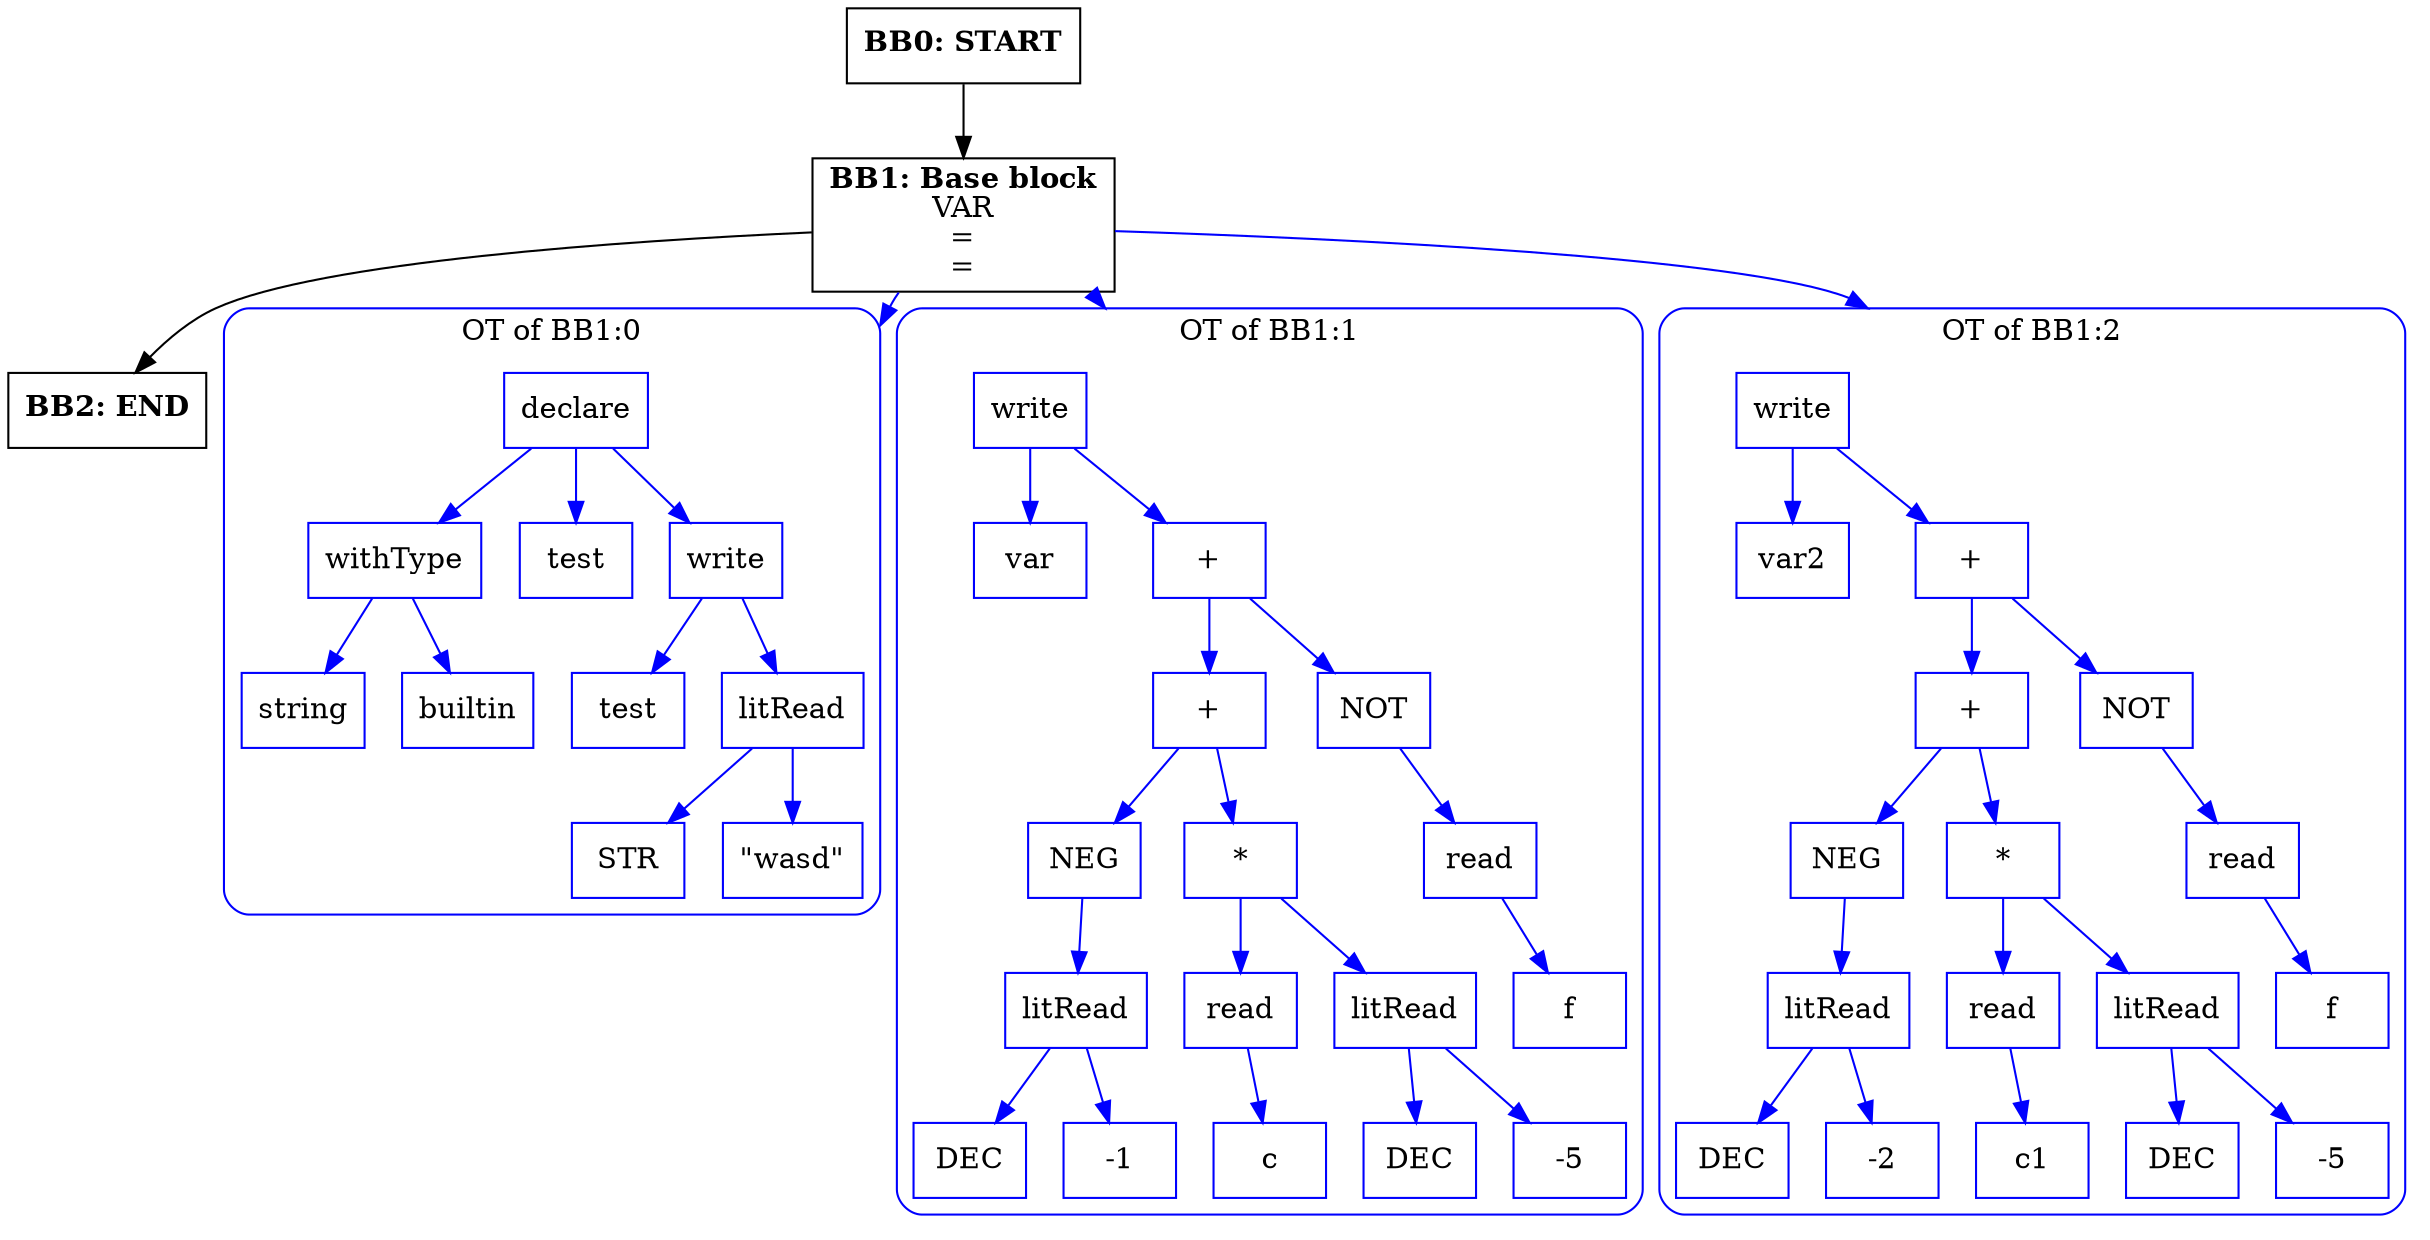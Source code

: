 digraph CFG {
    compound=true;
    graph [splines=true];
    node [shape=rectangle];

    BB2 [label=<<B>BB2: END</B><BR ALIGN="CENTER"/>>];
    BB1 [label=<<B>BB1: Base block</B><BR ALIGN="CENTER"/>VAR<BR ALIGN="CENTER"/>=<BR ALIGN="CENTER"/>=<BR ALIGN="CENTER"/>>];
    subgraph cluster_instruction0 {
        label = "OT of BB1:0";
        style=rounded;
        color=blue;
        entry0 [shape=point, style=invis];
        node0 [label="declare", color=blue];
        node1 [label="withType", color=blue];
        node2 [label="string", color=blue];
        node1 -> node2[color=blue];
        node3 [label="builtin", color=blue];
        node1 -> node3[color=blue];
        node0 -> node1[color=blue];
        node4 [label="test", color=blue];
        node0 -> node4[color=blue];
        node5 [label="write", color=blue];
        node6 [label="test", color=blue];
        node5 -> node6[color=blue];
        node7 [label="litRead", color=blue];
        node8 [label="STR", color=blue];
        node7 -> node8[color=blue];
        node9 [label="\"wasd\"", color=blue];
        node7 -> node9[color=blue];
        node5 -> node7[color=blue];
        node0 -> node5[color=blue];
    }
    BB1 -> entry0 [lhead=cluster_instruction0, color=blue];
    subgraph cluster_instruction1 {
        label = "OT of BB1:1";
        style=rounded;
        color=blue;
        entry1 [shape=point, style=invis];
        node10 [label="write", color=blue];
        node11 [label="var", color=blue];
        node10 -> node11[color=blue];
        node12 [label="+", color=blue];
        node13 [label="+", color=blue];
        node14 [label="NEG", color=blue];
        node15 [label="litRead", color=blue];
        node16 [label="DEC", color=blue];
        node15 -> node16[color=blue];
        node17 [label="-1", color=blue];
        node15 -> node17[color=blue];
        node14 -> node15[color=blue];
        node13 -> node14[color=blue];
        node18 [label="*", color=blue];
        node19 [label="read", color=blue];
        node20 [label="c", color=blue];
        node19 -> node20[color=blue];
        node18 -> node19[color=blue];
        node21 [label="litRead", color=blue];
        node22 [label="DEC", color=blue];
        node21 -> node22[color=blue];
        node23 [label="-5", color=blue];
        node21 -> node23[color=blue];
        node18 -> node21[color=blue];
        node13 -> node18[color=blue];
        node12 -> node13[color=blue];
        node24 [label="NOT", color=blue];
        node25 [label="read", color=blue];
        node26 [label="f", color=blue];
        node25 -> node26[color=blue];
        node24 -> node25[color=blue];
        node12 -> node24[color=blue];
        node10 -> node12[color=blue];
    }
    BB1 -> entry1 [lhead=cluster_instruction1, color=blue];
    subgraph cluster_instruction2 {
        label = "OT of BB1:2";
        style=rounded;
        color=blue;
        entry2 [shape=point, style=invis];
        node27 [label="write", color=blue];
        node28 [label="var2", color=blue];
        node27 -> node28[color=blue];
        node29 [label="+", color=blue];
        node30 [label="+", color=blue];
        node31 [label="NEG", color=blue];
        node32 [label="litRead", color=blue];
        node33 [label="DEC", color=blue];
        node32 -> node33[color=blue];
        node34 [label="-2", color=blue];
        node32 -> node34[color=blue];
        node31 -> node32[color=blue];
        node30 -> node31[color=blue];
        node35 [label="*", color=blue];
        node36 [label="read", color=blue];
        node37 [label="c1", color=blue];
        node36 -> node37[color=blue];
        node35 -> node36[color=blue];
        node38 [label="litRead", color=blue];
        node39 [label="DEC", color=blue];
        node38 -> node39[color=blue];
        node40 [label="-5", color=blue];
        node38 -> node40[color=blue];
        node35 -> node38[color=blue];
        node30 -> node35[color=blue];
        node29 -> node30[color=blue];
        node41 [label="NOT", color=blue];
        node42 [label="read", color=blue];
        node43 [label="f", color=blue];
        node42 -> node43[color=blue];
        node41 -> node42[color=blue];
        node29 -> node41[color=blue];
        node27 -> node29[color=blue];
    }
    BB1 -> entry2 [lhead=cluster_instruction2, color=blue];
    BB0 [label=<<B>BB0: START</B><BR ALIGN="CENTER"/>>];

    BB1 -> BB2;
    BB0 -> BB1;
}
